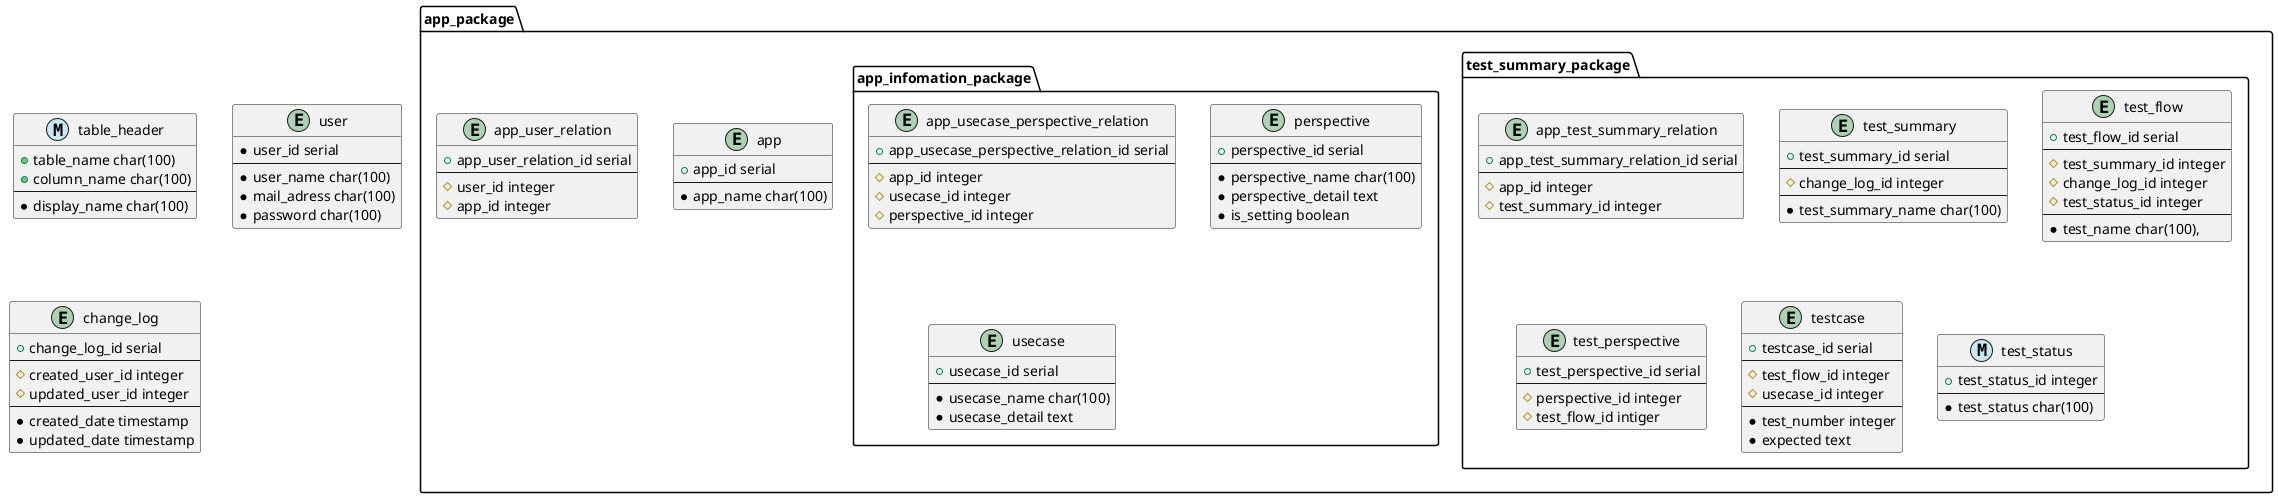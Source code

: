 
@startuml entity

!define MASTER CAE7F2

entity table_header <<M, CAE7F2>> {
    + table_name char(100)
    + column_name char(100)
    --
    * display_name char(100)
}

entity user {
    * user_id serial
    --
    * user_name char(100)
    * mail_adress char(100)
    * password char(100)
}

package app_package {
    entity app {
        + app_id serial
        --
        * app_name char(100)
    }

    package test_summary_package {
        entity app_test_summary_relation  {
            + app_test_summary_relation_id serial
            --
            # app_id integer
            # test_summary_id integer
        }

        entity test_summary {
            + test_summary_id serial
            --
            # change_log_id integer
            --
            * test_summary_name char(100)
        }

        entity test_flow {
            + test_flow_id serial
            --
            # test_summary_id integer
            # change_log_id integer
            # test_status_id integer
            --
            * test_name char(100),
        }
        entity test_perspective {
            + test_perspective_id serial
            --
            # perspective_id integer
            # test_flow_id intiger
        }
        entity testcase {
            + testcase_id serial
            --
            # test_flow_id integer
            # usecase_id integer
            --
            * test_number integer
            * expected text
        }
        entity test_status <<M, CAE7F2>> {
            + test_status_id integer
            --
            * test_status char(100)
        }
    }

    package app_infomation_package {
        entity app_usecase_perspective_relation {
            + app_usecase_perspective_relation_id serial
            --
            # app_id integer
            # usecase_id integer
            # perspective_id integer
        }

        entity perspective {
            + perspective_id serial
            --
            * perspective_name char(100)
            * perspective_detail text
            * is_setting boolean
        }

        entity usecase {
            + usecase_id serial
            --
            * usecase_name char(100)
            * usecase_detail text
        }
    }
    entity app_user_relation {
        + app_user_relation_id serial
        --
        # user_id integer
        # app_id integer
    }
}

entity change_log {
    + change_log_id serial
    --
    # created_user_id integer
    # updated_user_id integer
    --
    * created_date timestamp
    * updated_date timestamp
}

@enduml
